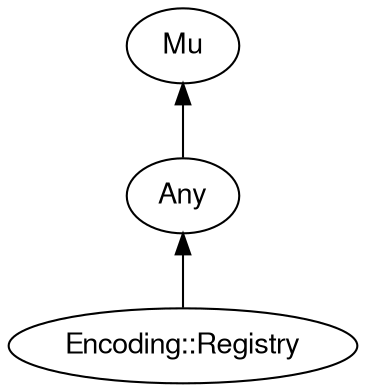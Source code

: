 digraph "raku-type-graph" {
    rankdir=BT;
    splines=polyline;
    overlap=false;

    graph [truecolor=true bgcolor="#FFFFFF"];
    // Types
    "Encoding::Registry" [color="#000000", fontcolor="#000000", href="/type/Encoding::Registry", fontname="FreeSans"];
    "Mu" [color="#000000", fontcolor="#000000", href="/type/Mu", fontname="FreeSans"];
    "Any" [color="#000000", fontcolor="#000000", href="/type/Any", fontname="FreeSans"];

    // Superclasses
    "Encoding::Registry" -> "Any" [color="#000000"];
    "Any" -> "Mu" [color="#000000"];

    // Roles
}
